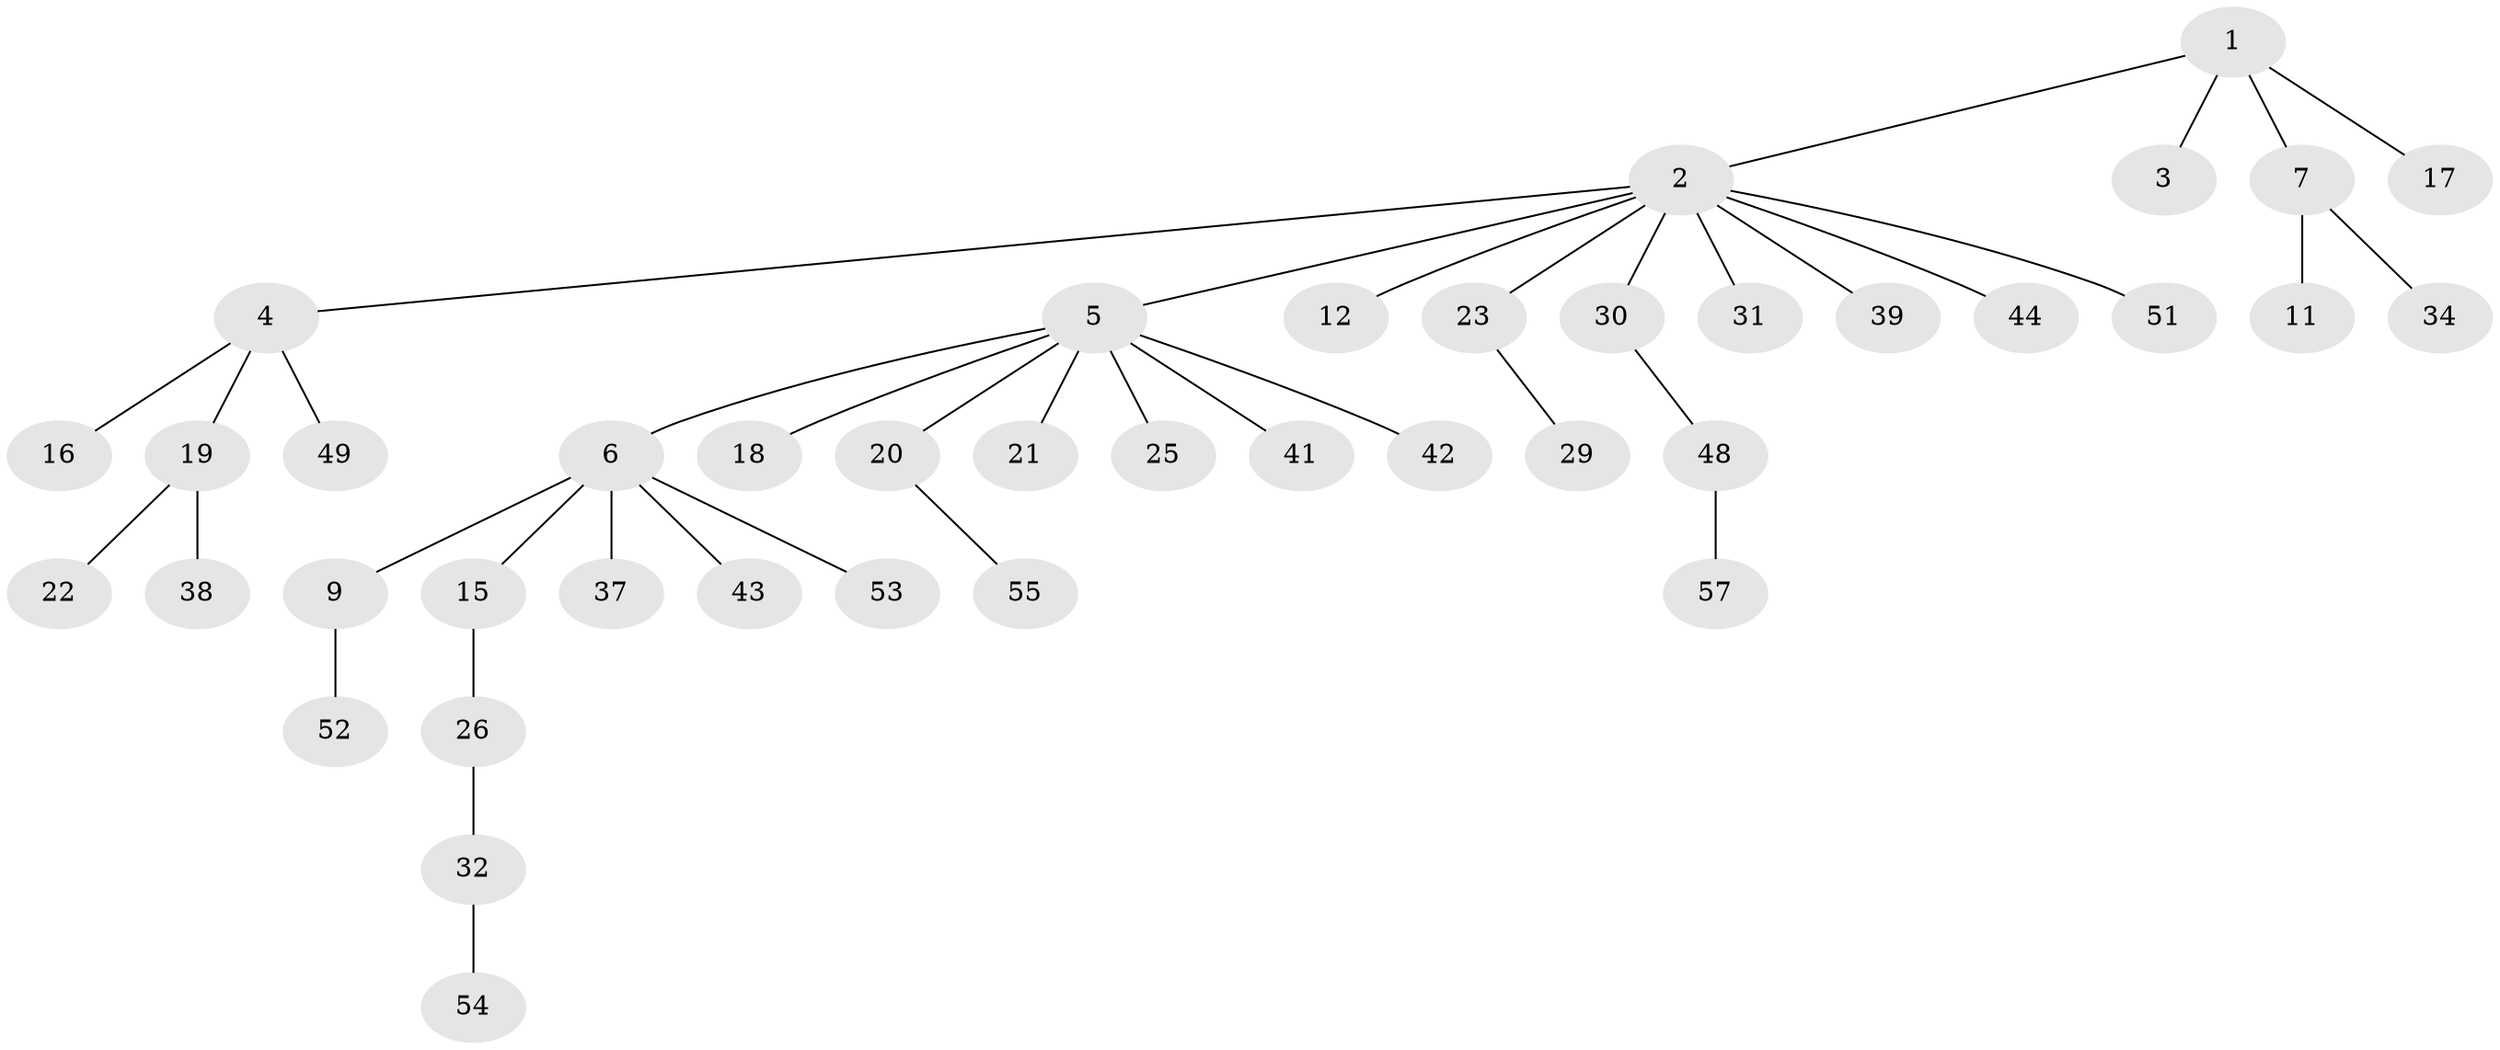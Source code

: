 // original degree distribution, {4: 0.1016949152542373, 7: 0.03389830508474576, 1: 0.559322033898305, 5: 0.01694915254237288, 3: 0.1016949152542373, 2: 0.1864406779661017}
// Generated by graph-tools (version 1.1) at 2025/42/03/06/25 10:42:03]
// undirected, 41 vertices, 40 edges
graph export_dot {
graph [start="1"]
  node [color=gray90,style=filled];
  1 [super="+14"];
  2 [super="+8"];
  3;
  4 [super="+13"];
  5 [super="+28"];
  6 [super="+10"];
  7 [super="+58"];
  9 [super="+27"];
  11;
  12 [super="+56"];
  15 [super="+33"];
  16;
  17 [super="+46"];
  18;
  19 [super="+35"];
  20 [super="+36"];
  21;
  22;
  23 [super="+24"];
  25;
  26;
  29 [super="+47"];
  30 [super="+45"];
  31;
  32 [super="+40"];
  34;
  37;
  38;
  39;
  41;
  42;
  43 [super="+50"];
  44;
  48;
  49;
  51 [super="+59"];
  52;
  53;
  54;
  55;
  57;
  1 -- 2;
  1 -- 3;
  1 -- 7;
  1 -- 17;
  2 -- 4;
  2 -- 5;
  2 -- 30;
  2 -- 31;
  2 -- 39;
  2 -- 51;
  2 -- 23;
  2 -- 12;
  2 -- 44;
  4 -- 19;
  4 -- 49;
  4 -- 16;
  5 -- 6;
  5 -- 18;
  5 -- 20;
  5 -- 21;
  5 -- 25;
  5 -- 41;
  5 -- 42;
  6 -- 9;
  6 -- 43;
  6 -- 37;
  6 -- 53;
  6 -- 15;
  7 -- 11;
  7 -- 34;
  9 -- 52;
  15 -- 26;
  19 -- 22;
  19 -- 38;
  20 -- 55;
  23 -- 29;
  26 -- 32;
  30 -- 48;
  32 -- 54;
  48 -- 57;
}
